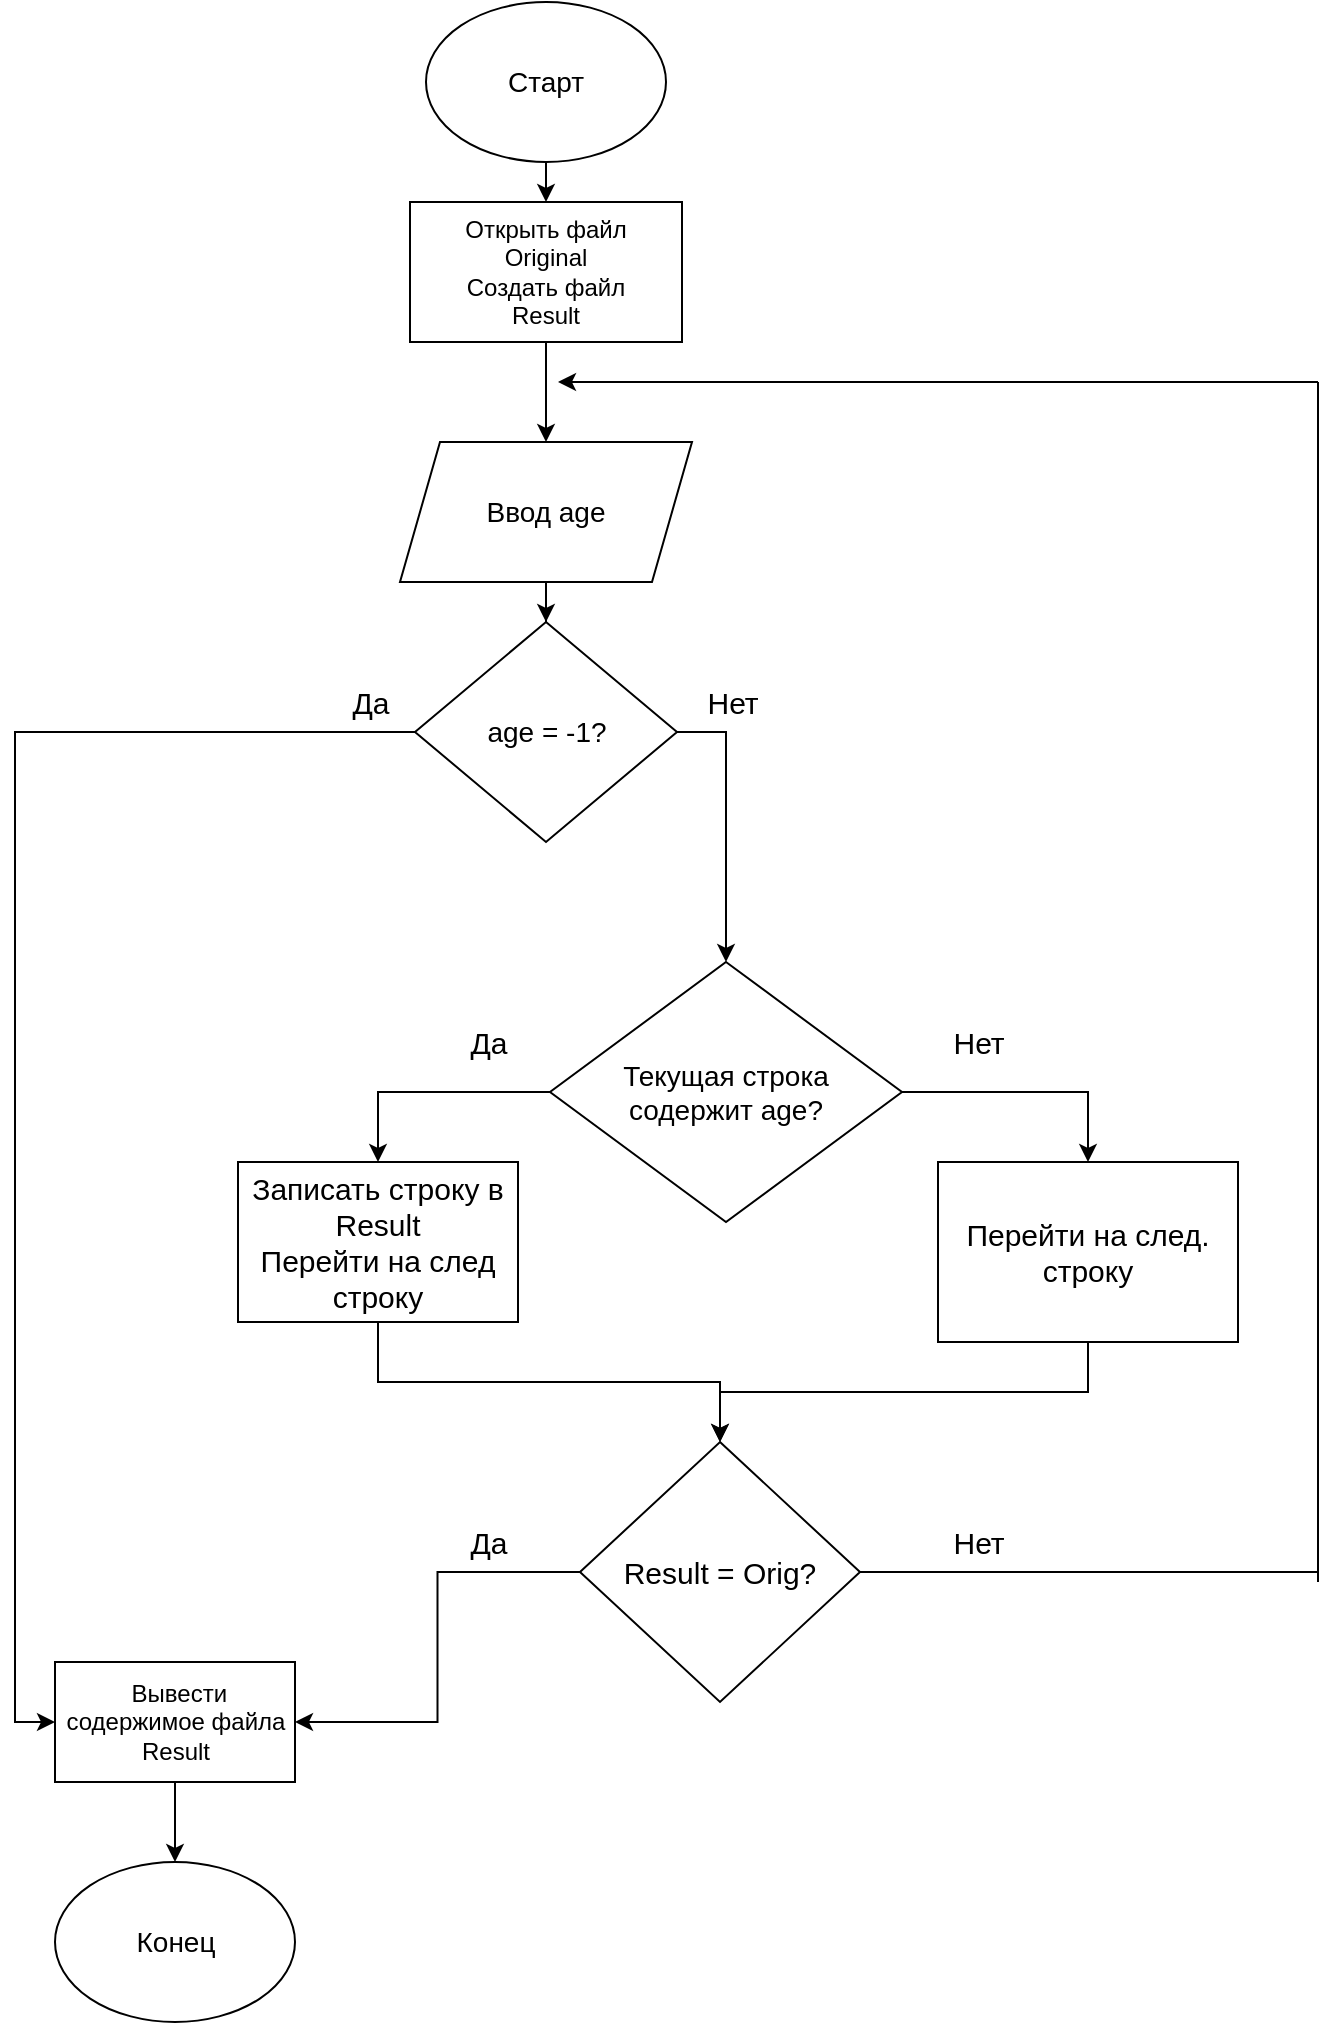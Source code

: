 <mxfile version="17.4.6" type="device"><diagram id="vjVc3z5IyrdsibuIsIFt" name="Student"><mxGraphModel dx="1350" dy="773" grid="1" gridSize="10" guides="1" tooltips="1" connect="1" arrows="1" fold="1" page="1" pageScale="1" pageWidth="827" pageHeight="1169" math="0" shadow="0"><root><mxCell id="0"/><mxCell id="1" parent="0"/><mxCell id="A2mWgYEV6U3KRJ4GW1pw-35" style="edgeStyle=orthogonalEdgeStyle;rounded=0;orthogonalLoop=1;jettySize=auto;html=1;exitX=0.5;exitY=1;exitDx=0;exitDy=0;" edge="1" parent="1" source="A2mWgYEV6U3KRJ4GW1pw-1" target="A2mWgYEV6U3KRJ4GW1pw-28"><mxGeometry relative="1" as="geometry"/></mxCell><mxCell id="A2mWgYEV6U3KRJ4GW1pw-1" value="Ввод age" style="shape=parallelogram;perimeter=parallelogramPerimeter;whiteSpace=wrap;html=1;fixedSize=1;fontSize=14;" vertex="1" parent="1"><mxGeometry x="341" y="230" width="146" height="70" as="geometry"/></mxCell><mxCell id="A2mWgYEV6U3KRJ4GW1pw-5" style="edgeStyle=orthogonalEdgeStyle;rounded=0;orthogonalLoop=1;jettySize=auto;html=1;exitX=0.5;exitY=1;exitDx=0;exitDy=0;entryX=0.5;entryY=0;entryDx=0;entryDy=0;" edge="1" parent="1" source="A2mWgYEV6U3KRJ4GW1pw-3" target="A2mWgYEV6U3KRJ4GW1pw-4"><mxGeometry relative="1" as="geometry"/></mxCell><mxCell id="A2mWgYEV6U3KRJ4GW1pw-3" value="Старт" style="ellipse;whiteSpace=wrap;html=1;fontSize=14;" vertex="1" parent="1"><mxGeometry x="354" y="10" width="120" height="80" as="geometry"/></mxCell><mxCell id="A2mWgYEV6U3KRJ4GW1pw-6" style="edgeStyle=orthogonalEdgeStyle;rounded=0;orthogonalLoop=1;jettySize=auto;html=1;exitX=0.5;exitY=1;exitDx=0;exitDy=0;entryX=0.5;entryY=0;entryDx=0;entryDy=0;" edge="1" parent="1" source="A2mWgYEV6U3KRJ4GW1pw-4" target="A2mWgYEV6U3KRJ4GW1pw-1"><mxGeometry relative="1" as="geometry"/></mxCell><mxCell id="A2mWgYEV6U3KRJ4GW1pw-4" value="Открыть файл&lt;br&gt;Original&lt;br&gt;Создать файл&lt;br&gt;Result" style="rounded=0;whiteSpace=wrap;html=1;" vertex="1" parent="1"><mxGeometry x="346" y="110" width="136" height="70" as="geometry"/></mxCell><mxCell id="A2mWgYEV6U3KRJ4GW1pw-9" style="edgeStyle=orthogonalEdgeStyle;rounded=0;orthogonalLoop=1;jettySize=auto;html=1;exitX=1;exitY=0.5;exitDx=0;exitDy=0;entryX=0.5;entryY=0;entryDx=0;entryDy=0;fontSize=15;" edge="1" parent="1" source="A2mWgYEV6U3KRJ4GW1pw-11" target="A2mWgYEV6U3KRJ4GW1pw-13"><mxGeometry relative="1" as="geometry"/></mxCell><mxCell id="A2mWgYEV6U3KRJ4GW1pw-10" style="edgeStyle=orthogonalEdgeStyle;rounded=0;orthogonalLoop=1;jettySize=auto;html=1;exitX=0;exitY=0.5;exitDx=0;exitDy=0;entryX=0.5;entryY=0;entryDx=0;entryDy=0;fontSize=15;" edge="1" parent="1" source="A2mWgYEV6U3KRJ4GW1pw-11" target="A2mWgYEV6U3KRJ4GW1pw-19"><mxGeometry relative="1" as="geometry"/></mxCell><mxCell id="A2mWgYEV6U3KRJ4GW1pw-11" value="Текущая строка&lt;br&gt;содержит age?" style="rhombus;whiteSpace=wrap;html=1;fontSize=14;" vertex="1" parent="1"><mxGeometry x="416" y="490" width="176" height="130" as="geometry"/></mxCell><mxCell id="A2mWgYEV6U3KRJ4GW1pw-12" style="edgeStyle=orthogonalEdgeStyle;rounded=0;orthogonalLoop=1;jettySize=auto;html=1;exitX=0.5;exitY=1;exitDx=0;exitDy=0;entryX=0.5;entryY=0;entryDx=0;entryDy=0;fontSize=15;" edge="1" parent="1" source="A2mWgYEV6U3KRJ4GW1pw-13" target="A2mWgYEV6U3KRJ4GW1pw-21"><mxGeometry relative="1" as="geometry"/></mxCell><mxCell id="A2mWgYEV6U3KRJ4GW1pw-13" value="Перейти на след. строку" style="rounded=0;whiteSpace=wrap;html=1;fontSize=15;" vertex="1" parent="1"><mxGeometry x="610" y="590" width="150" height="90" as="geometry"/></mxCell><mxCell id="A2mWgYEV6U3KRJ4GW1pw-14" value="&lt;font style=&quot;font-size: 15px&quot;&gt;Да&lt;/font&gt;" style="text;html=1;align=center;verticalAlign=middle;resizable=0;points=[];autosize=1;strokeColor=none;fillColor=none;" vertex="1" parent="1"><mxGeometry x="370" y="520" width="30" height="20" as="geometry"/></mxCell><mxCell id="A2mWgYEV6U3KRJ4GW1pw-15" value="&lt;font style=&quot;font-size: 15px&quot;&gt;Нет&lt;br&gt;&lt;/font&gt;" style="text;html=1;align=center;verticalAlign=middle;resizable=0;points=[];autosize=1;strokeColor=none;fillColor=none;" vertex="1" parent="1"><mxGeometry x="610" y="520" width="40" height="20" as="geometry"/></mxCell><mxCell id="A2mWgYEV6U3KRJ4GW1pw-18" style="edgeStyle=orthogonalEdgeStyle;rounded=0;orthogonalLoop=1;jettySize=auto;html=1;exitX=0.5;exitY=1;exitDx=0;exitDy=0;fontSize=15;" edge="1" parent="1" source="A2mWgYEV6U3KRJ4GW1pw-19" target="A2mWgYEV6U3KRJ4GW1pw-21"><mxGeometry relative="1" as="geometry"/></mxCell><mxCell id="A2mWgYEV6U3KRJ4GW1pw-19" value="Записать строку в Result&lt;br&gt;Перейти на след строку" style="rounded=0;whiteSpace=wrap;html=1;fontSize=15;" vertex="1" parent="1"><mxGeometry x="260" y="590" width="140" height="80" as="geometry"/></mxCell><mxCell id="A2mWgYEV6U3KRJ4GW1pw-36" style="edgeStyle=orthogonalEdgeStyle;rounded=0;orthogonalLoop=1;jettySize=auto;html=1;exitX=0;exitY=0.5;exitDx=0;exitDy=0;fontSize=14;" edge="1" parent="1" source="A2mWgYEV6U3KRJ4GW1pw-21" target="A2mWgYEV6U3KRJ4GW1pw-32"><mxGeometry relative="1" as="geometry"/></mxCell><mxCell id="A2mWgYEV6U3KRJ4GW1pw-21" value="Result = Orig?" style="rhombus;whiteSpace=wrap;html=1;fontSize=15;" vertex="1" parent="1"><mxGeometry x="431" y="730" width="140" height="130" as="geometry"/></mxCell><mxCell id="A2mWgYEV6U3KRJ4GW1pw-22" value="&lt;font style=&quot;font-size: 15px&quot;&gt;Да&lt;/font&gt;" style="text;html=1;align=center;verticalAlign=middle;resizable=0;points=[];autosize=1;strokeColor=none;fillColor=none;" vertex="1" parent="1"><mxGeometry x="370" y="770" width="30" height="20" as="geometry"/></mxCell><mxCell id="A2mWgYEV6U3KRJ4GW1pw-23" value="&lt;font style=&quot;font-size: 15px&quot;&gt;Нет&lt;br&gt;&lt;/font&gt;" style="text;html=1;align=center;verticalAlign=middle;resizable=0;points=[];autosize=1;strokeColor=none;fillColor=none;" vertex="1" parent="1"><mxGeometry x="610" y="770" width="40" height="20" as="geometry"/></mxCell><mxCell id="A2mWgYEV6U3KRJ4GW1pw-33" style="edgeStyle=orthogonalEdgeStyle;rounded=0;orthogonalLoop=1;jettySize=auto;html=1;exitX=0;exitY=0.5;exitDx=0;exitDy=0;entryX=0;entryY=0.5;entryDx=0;entryDy=0;" edge="1" parent="1" source="A2mWgYEV6U3KRJ4GW1pw-28" target="A2mWgYEV6U3KRJ4GW1pw-32"><mxGeometry relative="1" as="geometry"/></mxCell><mxCell id="A2mWgYEV6U3KRJ4GW1pw-34" style="edgeStyle=orthogonalEdgeStyle;rounded=0;orthogonalLoop=1;jettySize=auto;html=1;exitX=1;exitY=0.5;exitDx=0;exitDy=0;entryX=0.5;entryY=0;entryDx=0;entryDy=0;" edge="1" parent="1" source="A2mWgYEV6U3KRJ4GW1pw-28" target="A2mWgYEV6U3KRJ4GW1pw-11"><mxGeometry relative="1" as="geometry"/></mxCell><mxCell id="A2mWgYEV6U3KRJ4GW1pw-28" value="&lt;font style=&quot;font-size: 14px&quot;&gt;age = -1?&lt;/font&gt;" style="rhombus;whiteSpace=wrap;html=1;" vertex="1" parent="1"><mxGeometry x="348.5" y="320" width="131" height="110" as="geometry"/></mxCell><mxCell id="A2mWgYEV6U3KRJ4GW1pw-29" value="&lt;font style=&quot;font-size: 15px&quot;&gt;Да&lt;/font&gt;" style="text;html=1;align=center;verticalAlign=middle;resizable=0;points=[];autosize=1;strokeColor=none;fillColor=none;" vertex="1" parent="1"><mxGeometry x="311" y="350" width="30" height="20" as="geometry"/></mxCell><mxCell id="A2mWgYEV6U3KRJ4GW1pw-30" value="&lt;font style=&quot;font-size: 15px&quot;&gt;Нет&lt;br&gt;&lt;/font&gt;" style="text;html=1;align=center;verticalAlign=middle;resizable=0;points=[];autosize=1;strokeColor=none;fillColor=none;" vertex="1" parent="1"><mxGeometry x="487" y="350" width="40" height="20" as="geometry"/></mxCell><mxCell id="A2mWgYEV6U3KRJ4GW1pw-38" style="edgeStyle=orthogonalEdgeStyle;rounded=0;orthogonalLoop=1;jettySize=auto;html=1;exitX=0.5;exitY=1;exitDx=0;exitDy=0;entryX=0.5;entryY=0;entryDx=0;entryDy=0;fontSize=14;" edge="1" parent="1" source="A2mWgYEV6U3KRJ4GW1pw-32" target="A2mWgYEV6U3KRJ4GW1pw-37"><mxGeometry relative="1" as="geometry"/></mxCell><mxCell id="A2mWgYEV6U3KRJ4GW1pw-32" value="&amp;nbsp;Вывести содержимое файла&lt;br&gt;Result" style="rounded=0;whiteSpace=wrap;html=1;" vertex="1" parent="1"><mxGeometry x="168.5" y="840" width="120" height="60" as="geometry"/></mxCell><mxCell id="A2mWgYEV6U3KRJ4GW1pw-37" value="Конец" style="ellipse;whiteSpace=wrap;html=1;fontSize=14;" vertex="1" parent="1"><mxGeometry x="168.5" y="940" width="120" height="80" as="geometry"/></mxCell><mxCell id="A2mWgYEV6U3KRJ4GW1pw-40" value="" style="endArrow=none;html=1;rounded=0;fontSize=14;exitX=1;exitY=0.5;exitDx=0;exitDy=0;" edge="1" parent="1" source="A2mWgYEV6U3KRJ4GW1pw-21"><mxGeometry width="50" height="50" relative="1" as="geometry"><mxPoint x="390" y="570" as="sourcePoint"/><mxPoint x="800" y="795" as="targetPoint"/></mxGeometry></mxCell><mxCell id="A2mWgYEV6U3KRJ4GW1pw-41" value="" style="endArrow=none;html=1;rounded=0;fontSize=14;" edge="1" parent="1"><mxGeometry width="50" height="50" relative="1" as="geometry"><mxPoint x="800" y="800" as="sourcePoint"/><mxPoint x="800" y="200" as="targetPoint"/></mxGeometry></mxCell><mxCell id="A2mWgYEV6U3KRJ4GW1pw-42" value="" style="endArrow=classic;html=1;rounded=0;fontSize=14;" edge="1" parent="1"><mxGeometry width="50" height="50" relative="1" as="geometry"><mxPoint x="800" y="200" as="sourcePoint"/><mxPoint x="420" y="200" as="targetPoint"/></mxGeometry></mxCell></root></mxGraphModel></diagram></mxfile>